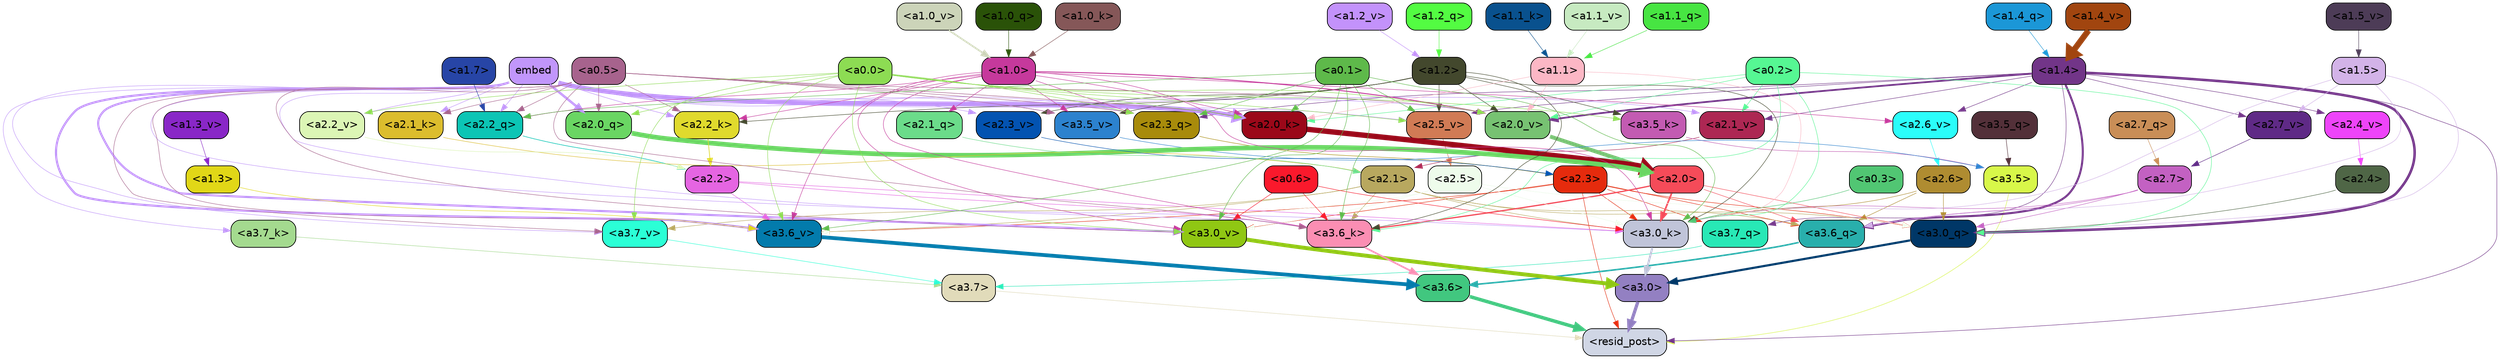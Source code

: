 strict digraph "" {
	graph [bgcolor=transparent,
		layout=dot,
		overlap=false,
		splines=true
	];
	"<a3.7>"	[color=black,
		fillcolor="#e1dbba",
		fontname=Helvetica,
		shape=box,
		style="filled, rounded"];
	"<resid_post>"	[color=black,
		fillcolor="#d0d6e5",
		fontname=Helvetica,
		shape=box,
		style="filled, rounded"];
	"<a3.7>" -> "<resid_post>"	[color="#e1dbba",
		penwidth=0.6239100098609924];
	"<a3.6>"	[color=black,
		fillcolor="#41c77f",
		fontname=Helvetica,
		shape=box,
		style="filled, rounded"];
	"<a3.6>" -> "<resid_post>"	[color="#41c77f",
		penwidth=4.569062113761902];
	"<a3.5>"	[color=black,
		fillcolor="#d8f749",
		fontname=Helvetica,
		shape=box,
		style="filled, rounded"];
	"<a3.5>" -> "<resid_post>"	[color="#d8f749",
		penwidth=0.6];
	"<a3.0>"	[color=black,
		fillcolor="#9380c2",
		fontname=Helvetica,
		shape=box,
		style="filled, rounded"];
	"<a3.0>" -> "<resid_post>"	[color="#9380c2",
		penwidth=4.283544182777405];
	"<a2.3>"	[color=black,
		fillcolor="#e52b0d",
		fontname=Helvetica,
		shape=box,
		style="filled, rounded"];
	"<a2.3>" -> "<resid_post>"	[color="#e52b0d",
		penwidth=0.6];
	"<a3.7_q>"	[color=black,
		fillcolor="#28e8b6",
		fontname=Helvetica,
		shape=box,
		style="filled, rounded"];
	"<a2.3>" -> "<a3.7_q>"	[color="#e52b0d",
		penwidth=0.6];
	"<a3.6_q>"	[color=black,
		fillcolor="#29afac",
		fontname=Helvetica,
		shape=box,
		style="filled, rounded"];
	"<a2.3>" -> "<a3.6_q>"	[color="#e52b0d",
		penwidth=0.6];
	"<a3.0_q>"	[color=black,
		fillcolor="#003767",
		fontname=Helvetica,
		shape=box,
		style="filled, rounded"];
	"<a2.3>" -> "<a3.0_q>"	[color="#e52b0d",
		penwidth=0.6];
	"<a3.0_k>"	[color=black,
		fillcolor="#c0c4d9",
		fontname=Helvetica,
		shape=box,
		style="filled, rounded"];
	"<a2.3>" -> "<a3.0_k>"	[color="#e52b0d",
		penwidth=0.6];
	"<a3.6_v>"	[color=black,
		fillcolor="#037bac",
		fontname=Helvetica,
		shape=box,
		style="filled, rounded"];
	"<a2.3>" -> "<a3.6_v>"	[color="#e52b0d",
		penwidth=0.6];
	"<a3.0_v>"	[color=black,
		fillcolor="#90c713",
		fontname=Helvetica,
		shape=box,
		style="filled, rounded"];
	"<a2.3>" -> "<a3.0_v>"	[color="#e52b0d",
		penwidth=0.6];
	"<a1.4>"	[color=black,
		fillcolor="#723588",
		fontname=Helvetica,
		shape=box,
		style="filled, rounded"];
	"<a1.4>" -> "<resid_post>"	[color="#723588",
		penwidth=0.6];
	"<a1.4>" -> "<a3.7_q>"	[color="#723588",
		penwidth=0.6];
	"<a1.4>" -> "<a3.6_q>"	[color="#723588",
		penwidth=2.6908124685287476];
	"<a1.4>" -> "<a3.0_q>"	[color="#723588",
		penwidth=3.32076895236969];
	"<a2.3_q>"	[color=black,
		fillcolor="#a88b0b",
		fontname=Helvetica,
		shape=box,
		style="filled, rounded"];
	"<a1.4>" -> "<a2.3_q>"	[color="#723588",
		penwidth=0.6];
	"<a2.7_v>"	[color=black,
		fillcolor="#5f2a86",
		fontname=Helvetica,
		shape=box,
		style="filled, rounded"];
	"<a1.4>" -> "<a2.7_v>"	[color="#723588",
		penwidth=0.6];
	"<a2.6_v>"	[color=black,
		fillcolor="#2bfdfa",
		fontname=Helvetica,
		shape=box,
		style="filled, rounded"];
	"<a1.4>" -> "<a2.6_v>"	[color="#723588",
		penwidth=0.6];
	"<a2.5_v>"	[color=black,
		fillcolor="#d17b55",
		fontname=Helvetica,
		shape=box,
		style="filled, rounded"];
	"<a1.4>" -> "<a2.5_v>"	[color="#723588",
		penwidth=0.6];
	"<a2.4_v>"	[color=black,
		fillcolor="#ee44f9",
		fontname=Helvetica,
		shape=box,
		style="filled, rounded"];
	"<a1.4>" -> "<a2.4_v>"	[color="#723588",
		penwidth=0.6];
	"<a2.1_v>"	[color=black,
		fillcolor="#ad2753",
		fontname=Helvetica,
		shape=box,
		style="filled, rounded"];
	"<a1.4>" -> "<a2.1_v>"	[color="#723588",
		penwidth=0.6];
	"<a2.0_v>"	[color=black,
		fillcolor="#77c272",
		fontname=Helvetica,
		shape=box,
		style="filled, rounded"];
	"<a1.4>" -> "<a2.0_v>"	[color="#723588",
		penwidth=2.3065454959869385];
	"<a3.7_q>" -> "<a3.7>"	[color="#28e8b6",
		penwidth=0.6];
	"<a3.6_q>" -> "<a3.6>"	[color="#29afac",
		penwidth=2.03758105635643];
	"<a3.5_q>"	[color=black,
		fillcolor="#533039",
		fontname=Helvetica,
		shape=box,
		style="filled, rounded"];
	"<a3.5_q>" -> "<a3.5>"	[color="#533039",
		penwidth=0.6];
	"<a3.0_q>" -> "<a3.0>"	[color="#003767",
		penwidth=2.8638100624084473];
	"<a3.7_k>"	[color=black,
		fillcolor="#a4da8f",
		fontname=Helvetica,
		shape=box,
		style="filled, rounded"];
	"<a3.7_k>" -> "<a3.7>"	[color="#a4da8f",
		penwidth=0.6];
	"<a3.6_k>"	[color=black,
		fillcolor="#fb8eb3",
		fontname=Helvetica,
		shape=box,
		style="filled, rounded"];
	"<a3.6_k>" -> "<a3.6>"	[color="#fb8eb3",
		penwidth=2.174198240041733];
	"<a3.5_k>"	[color=black,
		fillcolor="#c35bb2",
		fontname=Helvetica,
		shape=box,
		style="filled, rounded"];
	"<a3.5_k>" -> "<a3.5>"	[color="#c35bb2",
		penwidth=0.6];
	"<a3.0_k>" -> "<a3.0>"	[color="#c0c4d9",
		penwidth=2.6274144649505615];
	"<a3.7_v>"	[color=black,
		fillcolor="#2bffd6",
		fontname=Helvetica,
		shape=box,
		style="filled, rounded"];
	"<a3.7_v>" -> "<a3.7>"	[color="#2bffd6",
		penwidth=0.6];
	"<a3.6_v>" -> "<a3.6>"	[color="#037bac",
		penwidth=5.002329230308533];
	"<a3.5_v>"	[color=black,
		fillcolor="#2c82ce",
		fontname=Helvetica,
		shape=box,
		style="filled, rounded"];
	"<a3.5_v>" -> "<a3.5>"	[color="#2c82ce",
		penwidth=0.6];
	"<a3.0_v>" -> "<a3.0>"	[color="#90c713",
		penwidth=5.188832879066467];
	"<a2.7>"	[color=black,
		fillcolor="#c361c2",
		fontname=Helvetica,
		shape=box,
		style="filled, rounded"];
	"<a2.7>" -> "<a3.6_q>"	[color="#c361c2",
		penwidth=0.6];
	"<a2.7>" -> "<a3.0_q>"	[color="#c361c2",
		penwidth=0.6];
	"<a2.7>" -> "<a3.0_k>"	[color="#c361c2",
		penwidth=0.6];
	"<a2.6>"	[color=black,
		fillcolor="#af8c31",
		fontname=Helvetica,
		shape=box,
		style="filled, rounded"];
	"<a2.6>" -> "<a3.6_q>"	[color="#af8c31",
		penwidth=0.6];
	"<a2.6>" -> "<a3.0_q>"	[color="#af8c31",
		penwidth=0.6];
	"<a2.6>" -> "<a3.0_k>"	[color="#af8c31",
		penwidth=0.6];
	"<a2.1>"	[color=black,
		fillcolor="#b8a85f",
		fontname=Helvetica,
		shape=box,
		style="filled, rounded"];
	"<a2.1>" -> "<a3.6_q>"	[color="#b8a85f",
		penwidth=0.6];
	"<a2.1>" -> "<a3.0_q>"	[color="#b8a85f",
		penwidth=0.6];
	"<a2.1>" -> "<a3.6_k>"	[color="#b8a85f",
		penwidth=0.6];
	"<a2.1>" -> "<a3.0_k>"	[color="#b8a85f",
		penwidth=0.6];
	"<a2.1>" -> "<a3.7_v>"	[color="#b8a85f",
		penwidth=0.6];
	"<a2.1>" -> "<a3.6_v>"	[color="#b8a85f",
		penwidth=0.6];
	"<a2.0>"	[color=black,
		fillcolor="#f54b59",
		fontname=Helvetica,
		shape=box,
		style="filled, rounded"];
	"<a2.0>" -> "<a3.6_q>"	[color="#f54b59",
		penwidth=0.6];
	"<a2.0>" -> "<a3.0_q>"	[color="#f54b59",
		penwidth=0.6];
	"<a2.0>" -> "<a3.6_k>"	[color="#f54b59",
		penwidth=1.6254686117172241];
	"<a2.0>" -> "<a3.0_k>"	[color="#f54b59",
		penwidth=2.182972814887762];
	"<a1.5>"	[color=black,
		fillcolor="#d3b3e8",
		fontname=Helvetica,
		shape=box,
		style="filled, rounded"];
	"<a1.5>" -> "<a3.6_q>"	[color="#d3b3e8",
		penwidth=0.6];
	"<a1.5>" -> "<a3.0_q>"	[color="#d3b3e8",
		penwidth=0.6];
	"<a1.5>" -> "<a3.0_k>"	[color="#d3b3e8",
		penwidth=0.6];
	"<a1.5>" -> "<a2.7_v>"	[color="#d3b3e8",
		penwidth=0.6];
	"<a2.5>"	[color=black,
		fillcolor="#eefceb",
		fontname=Helvetica,
		shape=box,
		style="filled, rounded"];
	"<a2.5>" -> "<a3.0_q>"	[color="#eefceb",
		penwidth=0.6];
	"<a2.5>" -> "<a3.0_k>"	[color="#eefceb",
		penwidth=0.6];
	"<a2.5>" -> "<a3.6_v>"	[color="#eefceb",
		penwidth=0.6];
	"<a2.5>" -> "<a3.0_v>"	[color="#eefceb",
		penwidth=0.6];
	"<a2.4>"	[color=black,
		fillcolor="#4f6646",
		fontname=Helvetica,
		shape=box,
		style="filled, rounded"];
	"<a2.4>" -> "<a3.0_q>"	[color="#4f6646",
		penwidth=0.6];
	"<a0.2>"	[color=black,
		fillcolor="#56f793",
		fontname=Helvetica,
		shape=box,
		style="filled, rounded"];
	"<a0.2>" -> "<a3.0_q>"	[color="#56f793",
		penwidth=0.6];
	"<a0.2>" -> "<a3.6_k>"	[color="#56f793",
		penwidth=0.6];
	"<a0.2>" -> "<a3.0_k>"	[color="#56f793",
		penwidth=0.6];
	"<a2.0_k>"	[color=black,
		fillcolor="#9b0819",
		fontname=Helvetica,
		shape=box,
		style="filled, rounded"];
	"<a0.2>" -> "<a2.0_k>"	[color="#56f793",
		penwidth=0.6];
	"<a0.2>" -> "<a2.1_v>"	[color="#56f793",
		penwidth=0.6];
	"<a0.2>" -> "<a2.0_v>"	[color="#56f793",
		penwidth=0.6];
	embed	[color=black,
		fillcolor="#c196fb",
		fontname=Helvetica,
		shape=box,
		style="filled, rounded"];
	embed -> "<a3.7_k>"	[color="#c196fb",
		penwidth=0.6];
	embed -> "<a3.6_k>"	[color="#c196fb",
		penwidth=0.6];
	embed -> "<a3.0_k>"	[color="#c196fb",
		penwidth=0.6];
	embed -> "<a3.7_v>"	[color="#c196fb",
		penwidth=0.6];
	embed -> "<a3.6_v>"	[color="#c196fb",
		penwidth=2.809220314025879];
	embed -> "<a3.5_v>"	[color="#c196fb",
		penwidth=0.6];
	embed -> "<a3.0_v>"	[color="#c196fb",
		penwidth=2.754121422767639];
	embed -> "<a2.3_q>"	[color="#c196fb",
		penwidth=0.6];
	"<a2.2_q>"	[color=black,
		fillcolor="#0cc5b5",
		fontname=Helvetica,
		shape=box,
		style="filled, rounded"];
	embed -> "<a2.2_q>"	[color="#c196fb",
		penwidth=0.6];
	"<a2.0_q>"	[color=black,
		fillcolor="#6ad663",
		fontname=Helvetica,
		shape=box,
		style="filled, rounded"];
	embed -> "<a2.0_q>"	[color="#c196fb",
		penwidth=3.102177858352661];
	"<a2.2_k>"	[color=black,
		fillcolor="#e0da2d",
		fontname=Helvetica,
		shape=box,
		style="filled, rounded"];
	embed -> "<a2.2_k>"	[color="#c196fb",
		penwidth=0.6805839538574219];
	"<a2.1_k>"	[color=black,
		fillcolor="#dcbd2d",
		fontname=Helvetica,
		shape=box,
		style="filled, rounded"];
	embed -> "<a2.1_k>"	[color="#c196fb",
		penwidth=0.6];
	embed -> "<a2.0_k>"	[color="#c196fb",
		penwidth=5.977519929409027];
	embed -> "<a2.5_v>"	[color="#c196fb",
		penwidth=0.6];
	"<a2.3_v>"	[color=black,
		fillcolor="#0353b1",
		fontname=Helvetica,
		shape=box,
		style="filled, rounded"];
	embed -> "<a2.3_v>"	[color="#c196fb",
		penwidth=0.6];
	"<a2.2_v>"	[color=black,
		fillcolor="#dcf6b5",
		fontname=Helvetica,
		shape=box,
		style="filled, rounded"];
	embed -> "<a2.2_v>"	[color="#c196fb",
		penwidth=0.6436443328857422];
	embed -> "<a2.1_v>"	[color="#c196fb",
		penwidth=0.6];
	embed -> "<a2.0_v>"	[color="#c196fb",
		penwidth=0.6];
	"<a2.2>"	[color=black,
		fillcolor="#e565e2",
		fontname=Helvetica,
		shape=box,
		style="filled, rounded"];
	"<a2.2>" -> "<a3.6_k>"	[color="#e565e2",
		penwidth=0.6];
	"<a2.2>" -> "<a3.0_k>"	[color="#e565e2",
		penwidth=0.6065438985824585];
	"<a2.2>" -> "<a3.6_v>"	[color="#e565e2",
		penwidth=0.6];
	"<a1.2>"	[color=black,
		fillcolor="#43482d",
		fontname=Helvetica,
		shape=box,
		style="filled, rounded"];
	"<a1.2>" -> "<a3.6_k>"	[color="#43482d",
		penwidth=0.6];
	"<a1.2>" -> "<a3.5_k>"	[color="#43482d",
		penwidth=0.6];
	"<a1.2>" -> "<a3.0_k>"	[color="#43482d",
		penwidth=0.6];
	"<a1.2>" -> "<a3.5_v>"	[color="#43482d",
		penwidth=0.6];
	"<a1.2>" -> "<a2.2_k>"	[color="#43482d",
		penwidth=0.6];
	"<a1.2>" -> "<a2.5_v>"	[color="#43482d",
		penwidth=0.6];
	"<a1.2>" -> "<a2.3_v>"	[color="#43482d",
		penwidth=0.6];
	"<a1.2>" -> "<a2.0_v>"	[color="#43482d",
		penwidth=0.6];
	"<a1.0>"	[color=black,
		fillcolor="#c6399c",
		fontname=Helvetica,
		shape=box,
		style="filled, rounded"];
	"<a1.0>" -> "<a3.6_k>"	[color="#c6399c",
		penwidth=0.6];
	"<a1.0>" -> "<a3.0_k>"	[color="#c6399c",
		penwidth=0.6];
	"<a1.0>" -> "<a3.6_v>"	[color="#c6399c",
		penwidth=0.6];
	"<a1.0>" -> "<a3.5_v>"	[color="#c6399c",
		penwidth=0.6];
	"<a1.0>" -> "<a3.0_v>"	[color="#c6399c",
		penwidth=0.6];
	"<a1.0>" -> "<a2.3_q>"	[color="#c6399c",
		penwidth=0.6];
	"<a1.0>" -> "<a2.2_q>"	[color="#c6399c",
		penwidth=0.6];
	"<a2.1_q>"	[color=black,
		fillcolor="#6bdc8a",
		fontname=Helvetica,
		shape=box,
		style="filled, rounded"];
	"<a1.0>" -> "<a2.1_q>"	[color="#c6399c",
		penwidth=0.6];
	"<a1.0>" -> "<a2.2_k>"	[color="#c6399c",
		penwidth=0.6];
	"<a1.0>" -> "<a2.0_k>"	[color="#c6399c",
		penwidth=0.6];
	"<a1.0>" -> "<a2.6_v>"	[color="#c6399c",
		penwidth=0.6];
	"<a1.0>" -> "<a2.0_v>"	[color="#c6399c",
		penwidth=1.2192587852478027];
	"<a0.6>"	[color=black,
		fillcolor="#fa192c",
		fontname=Helvetica,
		shape=box,
		style="filled, rounded"];
	"<a0.6>" -> "<a3.6_k>"	[color="#fa192c",
		penwidth=0.6];
	"<a0.6>" -> "<a3.0_k>"	[color="#fa192c",
		penwidth=0.6];
	"<a0.6>" -> "<a3.0_v>"	[color="#fa192c",
		penwidth=0.6];
	"<a0.5>"	[color=black,
		fillcolor="#a7638d",
		fontname=Helvetica,
		shape=box,
		style="filled, rounded"];
	"<a0.5>" -> "<a3.6_k>"	[color="#a7638d",
		penwidth=0.6];
	"<a0.5>" -> "<a3.7_v>"	[color="#a7638d",
		penwidth=0.6];
	"<a0.5>" -> "<a3.6_v>"	[color="#a7638d",
		penwidth=0.6];
	"<a0.5>" -> "<a3.5_v>"	[color="#a7638d",
		penwidth=0.6];
	"<a0.5>" -> "<a3.0_v>"	[color="#a7638d",
		penwidth=0.6120390892028809];
	"<a0.5>" -> "<a2.3_q>"	[color="#a7638d",
		penwidth=0.6];
	"<a0.5>" -> "<a2.2_q>"	[color="#a7638d",
		penwidth=0.6];
	"<a0.5>" -> "<a2.0_q>"	[color="#a7638d",
		penwidth=0.6];
	"<a0.5>" -> "<a2.2_k>"	[color="#a7638d",
		penwidth=0.6];
	"<a0.5>" -> "<a2.1_k>"	[color="#a7638d",
		penwidth=0.6];
	"<a0.5>" -> "<a2.0_k>"	[color="#a7638d",
		penwidth=0.658348560333252];
	"<a0.5>" -> "<a2.0_v>"	[color="#a7638d",
		penwidth=0.6];
	"<a0.1>"	[color=black,
		fillcolor="#5eb94a",
		fontname=Helvetica,
		shape=box,
		style="filled, rounded"];
	"<a0.1>" -> "<a3.6_k>"	[color="#5eb94a",
		penwidth=0.6];
	"<a0.1>" -> "<a3.0_k>"	[color="#5eb94a",
		penwidth=0.6];
	"<a0.1>" -> "<a3.6_v>"	[color="#5eb94a",
		penwidth=0.6];
	"<a0.1>" -> "<a3.0_v>"	[color="#5eb94a",
		penwidth=0.6];
	"<a0.1>" -> "<a2.3_q>"	[color="#5eb94a",
		penwidth=0.6];
	"<a0.1>" -> "<a2.2_q>"	[color="#5eb94a",
		penwidth=0.6];
	"<a0.1>" -> "<a2.0_k>"	[color="#5eb94a",
		penwidth=0.6];
	"<a0.1>" -> "<a2.5_v>"	[color="#5eb94a",
		penwidth=0.6];
	"<a0.0>"	[color=black,
		fillcolor="#8ddc53",
		fontname=Helvetica,
		shape=box,
		style="filled, rounded"];
	"<a0.0>" -> "<a3.5_k>"	[color="#8ddc53",
		penwidth=0.6];
	"<a0.0>" -> "<a3.7_v>"	[color="#8ddc53",
		penwidth=0.6];
	"<a0.0>" -> "<a3.6_v>"	[color="#8ddc53",
		penwidth=0.6];
	"<a0.0>" -> "<a3.0_v>"	[color="#8ddc53",
		penwidth=0.6];
	"<a0.0>" -> "<a2.3_q>"	[color="#8ddc53",
		penwidth=0.6];
	"<a0.0>" -> "<a2.0_q>"	[color="#8ddc53",
		penwidth=0.6];
	"<a0.0>" -> "<a2.0_k>"	[color="#8ddc53",
		penwidth=0.6];
	"<a0.0>" -> "<a2.5_v>"	[color="#8ddc53",
		penwidth=0.6];
	"<a0.0>" -> "<a2.2_v>"	[color="#8ddc53",
		penwidth=0.6];
	"<a0.0>" -> "<a2.0_v>"	[color="#8ddc53",
		penwidth=0.6];
	"<a1.1>"	[color=black,
		fillcolor="#fcb7c5",
		fontname=Helvetica,
		shape=box,
		style="filled, rounded"];
	"<a1.1>" -> "<a3.0_k>"	[color="#fcb7c5",
		penwidth=0.6];
	"<a1.1>" -> "<a2.0_k>"	[color="#fcb7c5",
		penwidth=0.6];
	"<a1.1>" -> "<a2.0_v>"	[color="#fcb7c5",
		penwidth=0.6];
	"<a0.3>"	[color=black,
		fillcolor="#51c673",
		fontname=Helvetica,
		shape=box,
		style="filled, rounded"];
	"<a0.3>" -> "<a3.0_k>"	[color="#51c673",
		penwidth=0.6];
	"<a1.3>"	[color=black,
		fillcolor="#e1d717",
		fontname=Helvetica,
		shape=box,
		style="filled, rounded"];
	"<a1.3>" -> "<a3.6_v>"	[color="#e1d717",
		penwidth=0.6];
	"<a2.7_q>"	[color=black,
		fillcolor="#c98e57",
		fontname=Helvetica,
		shape=box,
		style="filled, rounded"];
	"<a2.7_q>" -> "<a2.7>"	[color="#c98e57",
		penwidth=0.6];
	"<a2.3_q>" -> "<a2.3>"	[color="#a88b0b",
		penwidth=0.6];
	"<a2.2_q>" -> "<a2.2>"	[color="#0cc5b5",
		penwidth=0.7585353851318359];
	"<a2.1_q>" -> "<a2.1>"	[color="#6bdc8a",
		penwidth=0.6];
	"<a2.0_q>" -> "<a2.0>"	[color="#6ad663",
		penwidth=6.189085364341736];
	"<a2.2_k>" -> "<a2.2>"	[color="#e0da2d",
		penwidth=0.87534499168396];
	"<a2.1_k>" -> "<a2.1>"	[color="#dcbd2d",
		penwidth=0.6];
	"<a2.0_k>" -> "<a2.0>"	[color="#9b0819",
		penwidth=7.056803464889526];
	"<a2.7_v>" -> "<a2.7>"	[color="#5f2a86",
		penwidth=0.6];
	"<a2.6_v>" -> "<a2.6>"	[color="#2bfdfa",
		penwidth=0.6];
	"<a2.5_v>" -> "<a2.5>"	[color="#d17b55",
		penwidth=0.6];
	"<a2.4_v>" -> "<a2.4>"	[color="#ee44f9",
		penwidth=0.6];
	"<a2.3_v>" -> "<a2.3>"	[color="#0353b1",
		penwidth=0.6];
	"<a2.2_v>" -> "<a2.2>"	[color="#dcf6b5",
		penwidth=0.6];
	"<a2.1_v>" -> "<a2.1>"	[color="#ad2753",
		penwidth=0.6];
	"<a2.0_v>" -> "<a2.0>"	[color="#77c272",
		penwidth=5.12138295173645];
	"<a1.7>"	[color=black,
		fillcolor="#2745a6",
		fontname=Helvetica,
		shape=box,
		style="filled, rounded"];
	"<a1.7>" -> "<a2.2_q>"	[color="#2745a6",
		penwidth=0.6];
	"<a1.4_q>"	[color=black,
		fillcolor="#1b97d7",
		fontname=Helvetica,
		shape=box,
		style="filled, rounded"];
	"<a1.4_q>" -> "<a1.4>"	[color="#1b97d7",
		penwidth=0.6];
	"<a1.2_q>"	[color=black,
		fillcolor="#53fc42",
		fontname=Helvetica,
		shape=box,
		style="filled, rounded"];
	"<a1.2_q>" -> "<a1.2>"	[color="#53fc42",
		penwidth=0.6036911010742188];
	"<a1.1_q>"	[color=black,
		fillcolor="#47e542",
		fontname=Helvetica,
		shape=box,
		style="filled, rounded"];
	"<a1.1_q>" -> "<a1.1>"	[color="#47e542",
		penwidth=0.6];
	"<a1.0_q>"	[color=black,
		fillcolor="#2a5208",
		fontname=Helvetica,
		shape=box,
		style="filled, rounded"];
	"<a1.0_q>" -> "<a1.0>"	[color="#2a5208",
		penwidth=0.6];
	"<a1.1_k>"	[color=black,
		fillcolor="#09518e",
		fontname=Helvetica,
		shape=box,
		style="filled, rounded"];
	"<a1.1_k>" -> "<a1.1>"	[color="#09518e",
		penwidth=0.6];
	"<a1.0_k>"	[color=black,
		fillcolor="#855758",
		fontname=Helvetica,
		shape=box,
		style="filled, rounded"];
	"<a1.0_k>" -> "<a1.0>"	[color="#855758",
		penwidth=0.6];
	"<a1.5_v>"	[color=black,
		fillcolor="#4d3c57",
		fontname=Helvetica,
		shape=box,
		style="filled, rounded"];
	"<a1.5_v>" -> "<a1.5>"	[color="#4d3c57",
		penwidth=0.6];
	"<a1.4_v>"	[color=black,
		fillcolor="#a1450f",
		fontname=Helvetica,
		shape=box,
		style="filled, rounded"];
	"<a1.4_v>" -> "<a1.4>"	[color="#a1450f",
		penwidth=7.850657939910889];
	"<a1.3_v>"	[color=black,
		fillcolor="#8927c7",
		fontname=Helvetica,
		shape=box,
		style="filled, rounded"];
	"<a1.3_v>" -> "<a1.3>"	[color="#8927c7",
		penwidth=0.6];
	"<a1.2_v>"	[color=black,
		fillcolor="#c392fb",
		fontname=Helvetica,
		shape=box,
		style="filled, rounded"];
	"<a1.2_v>" -> "<a1.2>"	[color="#c392fb",
		penwidth=0.6];
	"<a1.1_v>"	[color=black,
		fillcolor="#c7eac1",
		fontname=Helvetica,
		shape=box,
		style="filled, rounded"];
	"<a1.1_v>" -> "<a1.1>"	[color="#c7eac1",
		penwidth=0.6];
	"<a1.0_v>"	[color=black,
		fillcolor="#ccd4b9",
		fontname=Helvetica,
		shape=box,
		style="filled, rounded"];
	"<a1.0_v>" -> "<a1.0>"	[color="#ccd4b9",
		penwidth=2.021620035171509];
}
